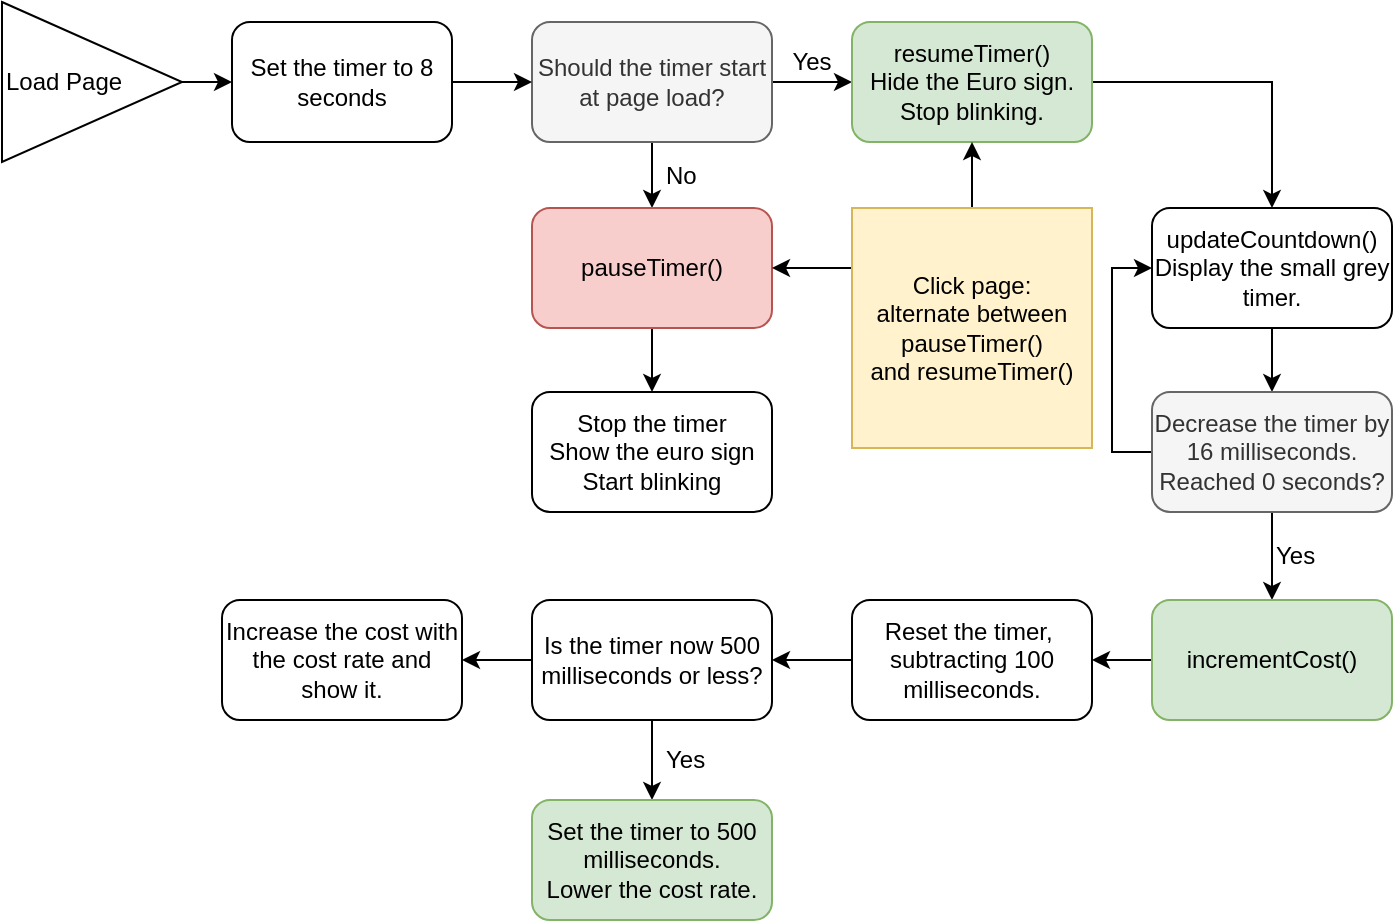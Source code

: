<mxfile version="10.7.5" type="device"><diagram name="Page-1" id="c7558073-3199-34d8-9f00-42111426c3f3"><mxGraphModel dx="1033" dy="846" grid="1" gridSize="10" guides="1" tooltips="1" connect="1" arrows="1" fold="1" page="1" pageScale="1" pageWidth="826" pageHeight="1169" background="#ffffff" math="0" shadow="0"><root><mxCell id="0"/><mxCell id="1" parent="0"/><mxCell id="3fdKIm4ZercHlefy68rM-141" style="edgeStyle=orthogonalEdgeStyle;rounded=0;orthogonalLoop=1;jettySize=auto;html=1;exitX=1;exitY=0.5;exitDx=0;exitDy=0;entryX=0;entryY=0.5;entryDx=0;entryDy=0;" edge="1" parent="1" source="3fdKIm4ZercHlefy68rM-97" target="3fdKIm4ZercHlefy68rM-139"><mxGeometry relative="1" as="geometry"><mxPoint x="105" y="160" as="sourcePoint"/></mxGeometry></mxCell><mxCell id="3fdKIm4ZercHlefy68rM-97" value="Load Page" style="triangle;whiteSpace=wrap;html=1;align=left;" vertex="1" parent="1"><mxGeometry x="5" y="120" width="90" height="80" as="geometry"/></mxCell><mxCell id="3fdKIm4ZercHlefy68rM-108" value="" style="edgeStyle=orthogonalEdgeStyle;rounded=0;orthogonalLoop=1;jettySize=auto;html=1;" edge="1" parent="1" source="3fdKIm4ZercHlefy68rM-104" target="3fdKIm4ZercHlefy68rM-107"><mxGeometry relative="1" as="geometry"/></mxCell><mxCell id="3fdKIm4ZercHlefy68rM-110" value="" style="edgeStyle=orthogonalEdgeStyle;rounded=0;orthogonalLoop=1;jettySize=auto;html=1;" edge="1" parent="1" source="3fdKIm4ZercHlefy68rM-104" target="3fdKIm4ZercHlefy68rM-109"><mxGeometry relative="1" as="geometry"/></mxCell><mxCell id="3fdKIm4ZercHlefy68rM-104" value="Should the timer start at page load?&lt;br&gt;" style="rounded=1;whiteSpace=wrap;html=1;fillColor=#f5f5f5;strokeColor=#666666;fontColor=#333333;" vertex="1" parent="1"><mxGeometry x="270" y="130" width="120" height="60" as="geometry"/></mxCell><mxCell id="3fdKIm4ZercHlefy68rM-156" style="edgeStyle=orthogonalEdgeStyle;rounded=0;orthogonalLoop=1;jettySize=auto;html=1;" edge="1" parent="1" source="3fdKIm4ZercHlefy68rM-109" target="3fdKIm4ZercHlefy68rM-118"><mxGeometry relative="1" as="geometry"/></mxCell><mxCell id="3fdKIm4ZercHlefy68rM-109" value="resumeTimer()&lt;br&gt;Hide the Euro sign.&lt;br&gt;Stop blinking.&lt;br&gt;" style="rounded=1;whiteSpace=wrap;html=1;fillColor=#d5e8d4;strokeColor=#82b366;" vertex="1" parent="1"><mxGeometry x="430" y="130" width="120" height="60" as="geometry"/></mxCell><mxCell id="3fdKIm4ZercHlefy68rM-132" style="edgeStyle=orthogonalEdgeStyle;rounded=0;orthogonalLoop=1;jettySize=auto;html=1;exitX=0.5;exitY=1;exitDx=0;exitDy=0;entryX=0.5;entryY=0;entryDx=0;entryDy=0;" edge="1" parent="1" source="3fdKIm4ZercHlefy68rM-118" target="3fdKIm4ZercHlefy68rM-122"><mxGeometry relative="1" as="geometry"/></mxCell><mxCell id="3fdKIm4ZercHlefy68rM-118" value="updateCountdown()&lt;br&gt;Display the small grey timer.&lt;br&gt;" style="rounded=1;whiteSpace=wrap;html=1;" vertex="1" parent="1"><mxGeometry x="580" y="223" width="120" height="60" as="geometry"/></mxCell><mxCell id="3fdKIm4ZercHlefy68rM-125" value="" style="edgeStyle=orthogonalEdgeStyle;rounded=0;orthogonalLoop=1;jettySize=auto;html=1;" edge="1" parent="1" source="3fdKIm4ZercHlefy68rM-122" target="3fdKIm4ZercHlefy68rM-124"><mxGeometry relative="1" as="geometry"/></mxCell><mxCell id="3fdKIm4ZercHlefy68rM-131" style="edgeStyle=orthogonalEdgeStyle;rounded=0;orthogonalLoop=1;jettySize=auto;html=1;exitX=0;exitY=0.5;exitDx=0;exitDy=0;entryX=0;entryY=0.5;entryDx=0;entryDy=0;" edge="1" parent="1" source="3fdKIm4ZercHlefy68rM-122" target="3fdKIm4ZercHlefy68rM-118"><mxGeometry relative="1" as="geometry"><Array as="points"><mxPoint x="560" y="345"/><mxPoint x="560" y="253"/></Array></mxGeometry></mxCell><mxCell id="3fdKIm4ZercHlefy68rM-122" value="&lt;span&gt;Decrease the timer by 16 milliseconds.&lt;br&gt;Reached 0 seconds?&lt;/span&gt;&lt;br&gt;" style="rounded=1;whiteSpace=wrap;html=1;fillColor=#f5f5f5;strokeColor=#666666;fontColor=#333333;" vertex="1" parent="1"><mxGeometry x="580" y="315" width="120" height="60" as="geometry"/></mxCell><mxCell id="3fdKIm4ZercHlefy68rM-142" style="edgeStyle=orthogonalEdgeStyle;rounded=0;orthogonalLoop=1;jettySize=auto;html=1;exitX=0;exitY=0.5;exitDx=0;exitDy=0;entryX=1;entryY=0.5;entryDx=0;entryDy=0;" edge="1" parent="1" source="3fdKIm4ZercHlefy68rM-124" target="3fdKIm4ZercHlefy68rM-138"><mxGeometry relative="1" as="geometry"/></mxCell><mxCell id="3fdKIm4ZercHlefy68rM-124" value="&lt;span&gt;incrementCost()&lt;/span&gt;&lt;br&gt;" style="rounded=1;whiteSpace=wrap;html=1;fillColor=#d5e8d4;strokeColor=#82b366;" vertex="1" parent="1"><mxGeometry x="580" y="419" width="120" height="60" as="geometry"/></mxCell><mxCell id="3fdKIm4ZercHlefy68rM-115" value="" style="edgeStyle=orthogonalEdgeStyle;rounded=0;orthogonalLoop=1;jettySize=auto;html=1;" edge="1" parent="1" source="3fdKIm4ZercHlefy68rM-107" target="3fdKIm4ZercHlefy68rM-114"><mxGeometry relative="1" as="geometry"/></mxCell><mxCell id="3fdKIm4ZercHlefy68rM-107" value="pauseTimer()&lt;br&gt;" style="rounded=1;whiteSpace=wrap;html=1;fillColor=#f8cecc;strokeColor=#b85450;" vertex="1" parent="1"><mxGeometry x="270" y="223" width="120" height="60" as="geometry"/></mxCell><mxCell id="3fdKIm4ZercHlefy68rM-114" value="Stop the timer&lt;br&gt;Show the euro sign&lt;br&gt;Start blinking&lt;br&gt;" style="rounded=1;whiteSpace=wrap;html=1;" vertex="1" parent="1"><mxGeometry x="270" y="315" width="120" height="60" as="geometry"/></mxCell><mxCell id="3fdKIm4ZercHlefy68rM-111" value="Yes" style="text;html=1;strokeColor=none;fillColor=none;align=center;verticalAlign=middle;whiteSpace=wrap;rounded=0;" vertex="1" parent="1"><mxGeometry x="390" y="140" width="40" height="20" as="geometry"/></mxCell><mxCell id="3fdKIm4ZercHlefy68rM-112" value="No" style="text;html=1;resizable=0;points=[];autosize=1;align=left;verticalAlign=top;spacingTop=-4;" vertex="1" parent="1"><mxGeometry x="335" y="196.5" width="30" height="20" as="geometry"/></mxCell><mxCell id="3fdKIm4ZercHlefy68rM-126" value="Yes" style="text;html=1;resizable=0;points=[];autosize=1;align=left;verticalAlign=top;spacingTop=-4;" vertex="1" parent="1"><mxGeometry x="640" y="387" width="40" height="20" as="geometry"/></mxCell><mxCell id="3fdKIm4ZercHlefy68rM-144" value="" style="edgeStyle=orthogonalEdgeStyle;rounded=0;orthogonalLoop=1;jettySize=auto;html=1;" edge="1" parent="1" source="3fdKIm4ZercHlefy68rM-138" target="3fdKIm4ZercHlefy68rM-143"><mxGeometry relative="1" as="geometry"/></mxCell><mxCell id="3fdKIm4ZercHlefy68rM-138" value="Reset the timer,&amp;nbsp; subtracting 100 milliseconds." style="rounded=1;whiteSpace=wrap;html=1;" vertex="1" parent="1"><mxGeometry x="430" y="419" width="120" height="60" as="geometry"/></mxCell><mxCell id="3fdKIm4ZercHlefy68rM-146" value="" style="edgeStyle=orthogonalEdgeStyle;rounded=0;orthogonalLoop=1;jettySize=auto;html=1;" edge="1" parent="1" source="3fdKIm4ZercHlefy68rM-143" target="3fdKIm4ZercHlefy68rM-145"><mxGeometry relative="1" as="geometry"/></mxCell><mxCell id="3fdKIm4ZercHlefy68rM-153" value="" style="edgeStyle=orthogonalEdgeStyle;rounded=0;orthogonalLoop=1;jettySize=auto;html=1;" edge="1" parent="1" source="3fdKIm4ZercHlefy68rM-143" target="3fdKIm4ZercHlefy68rM-152"><mxGeometry relative="1" as="geometry"/></mxCell><mxCell id="3fdKIm4ZercHlefy68rM-143" value="Is the timer now 500 milliseconds or less?" style="rounded=1;whiteSpace=wrap;html=1;" vertex="1" parent="1"><mxGeometry x="270" y="419" width="120" height="60" as="geometry"/></mxCell><mxCell id="3fdKIm4ZercHlefy68rM-152" value="Increase the cost with the cost rate and show it." style="rounded=1;whiteSpace=wrap;html=1;" vertex="1" parent="1"><mxGeometry x="115" y="419" width="120" height="60" as="geometry"/></mxCell><mxCell id="3fdKIm4ZercHlefy68rM-145" value="Set the timer to 500 milliseconds.&lt;br&gt;Lower the cost rate.&lt;br&gt;" style="rounded=1;whiteSpace=wrap;html=1;fillColor=#d5e8d4;strokeColor=#82b366;" vertex="1" parent="1"><mxGeometry x="270" y="519" width="120" height="60" as="geometry"/></mxCell><mxCell id="3fdKIm4ZercHlefy68rM-140" value="" style="edgeStyle=orthogonalEdgeStyle;rounded=0;orthogonalLoop=1;jettySize=auto;html=1;" edge="1" parent="1" source="3fdKIm4ZercHlefy68rM-139" target="3fdKIm4ZercHlefy68rM-104"><mxGeometry relative="1" as="geometry"/></mxCell><mxCell id="3fdKIm4ZercHlefy68rM-139" value="Set the timer to 8 seconds" style="rounded=1;whiteSpace=wrap;html=1;" vertex="1" parent="1"><mxGeometry x="120" y="130" width="110" height="60" as="geometry"/></mxCell><mxCell id="3fdKIm4ZercHlefy68rM-147" value="Yes" style="text;html=1;resizable=0;points=[];autosize=1;align=left;verticalAlign=top;spacingTop=-4;" vertex="1" parent="1"><mxGeometry x="335" y="489" width="40" height="20" as="geometry"/></mxCell><mxCell id="3fdKIm4ZercHlefy68rM-159" value="" style="edgeStyle=orthogonalEdgeStyle;rounded=0;orthogonalLoop=1;jettySize=auto;html=1;exitX=0.5;exitY=0;exitDx=0;exitDy=0;" edge="1" parent="1" target="3fdKIm4ZercHlefy68rM-109"><mxGeometry relative="1" as="geometry"><mxPoint x="473" y="223" as="sourcePoint"/><Array as="points"><mxPoint x="490" y="223"/></Array></mxGeometry></mxCell><mxCell id="3fdKIm4ZercHlefy68rM-167" value="" style="edgeStyle=orthogonalEdgeStyle;rounded=0;orthogonalLoop=1;jettySize=auto;html=1;" edge="1" parent="1" source="3fdKIm4ZercHlefy68rM-166" target="3fdKIm4ZercHlefy68rM-107"><mxGeometry relative="1" as="geometry"><Array as="points"><mxPoint x="410" y="253"/><mxPoint x="410" y="253"/></Array></mxGeometry></mxCell><mxCell id="3fdKIm4ZercHlefy68rM-166" value="&lt;div&gt;Click page:&lt;/div&gt;&lt;div&gt;alternate between pauseTimer()&lt;/div&gt;&lt;div&gt;and resumeTimer()&lt;/div&gt;" style="whiteSpace=wrap;html=1;aspect=fixed;align=center;fillColor=#fff2cc;strokeColor=#d6b656;" vertex="1" parent="1"><mxGeometry x="430" y="223" width="120" height="120" as="geometry"/></mxCell></root></mxGraphModel></diagram></mxfile>